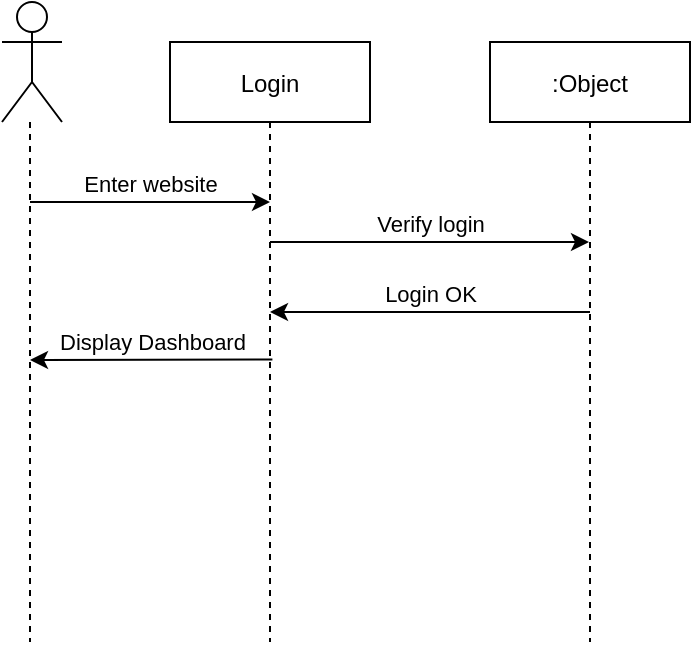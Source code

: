 <mxfile version="17.4.0" type="github"><diagram id="kgpKYQtTHZ0yAKxKKP6v" name="Page-1"><mxGraphModel dx="920" dy="513" grid="1" gridSize="10" guides="1" tooltips="1" connect="1" arrows="1" fold="1" page="1" pageScale="1" pageWidth="850" pageHeight="1100" math="0" shadow="0"><root><mxCell id="0"/><mxCell id="1" parent="0"/><mxCell id="3nuBFxr9cyL0pnOWT2aG-1" value="Login" style="shape=umlLifeline;perimeter=lifelinePerimeter;container=1;collapsible=0;recursiveResize=0;rounded=0;shadow=0;strokeWidth=1;" parent="1" vertex="1"><mxGeometry x="270" y="80" width="100" height="300" as="geometry"/></mxCell><mxCell id="3nuBFxr9cyL0pnOWT2aG-5" value=":Object" style="shape=umlLifeline;perimeter=lifelinePerimeter;container=1;collapsible=0;recursiveResize=0;rounded=0;shadow=0;strokeWidth=1;" parent="1" vertex="1"><mxGeometry x="430" y="80" width="100" height="300" as="geometry"/></mxCell><mxCell id="CzvZPEAlLUmnSrhlDcnX-5" value="" style="shape=umlActor;verticalLabelPosition=bottom;verticalAlign=top;html=1;outlineConnect=0;" vertex="1" parent="1"><mxGeometry x="186" y="60" width="30" height="60" as="geometry"/></mxCell><mxCell id="CzvZPEAlLUmnSrhlDcnX-7" value="" style="endArrow=none;dashed=1;html=1;rounded=0;" edge="1" parent="1"><mxGeometry width="50" height="50" relative="1" as="geometry"><mxPoint x="200" y="120" as="sourcePoint"/><mxPoint x="200" y="380" as="targetPoint"/></mxGeometry></mxCell><mxCell id="CzvZPEAlLUmnSrhlDcnX-9" value="Enter website" style="endArrow=classic;rounded=0;html=1;labelPosition=center;verticalLabelPosition=top;align=center;verticalAlign=bottom;" edge="1" parent="1"><mxGeometry width="50" height="50" relative="1" as="geometry"><mxPoint x="200" y="160" as="sourcePoint"/><mxPoint x="320" y="160" as="targetPoint"/></mxGeometry></mxCell><mxCell id="CzvZPEAlLUmnSrhlDcnX-10" value="Verify login" style="endArrow=classic;rounded=0;html=1;labelPosition=center;verticalLabelPosition=top;align=center;verticalAlign=bottom;" edge="1" parent="1" target="3nuBFxr9cyL0pnOWT2aG-5"><mxGeometry width="50" height="50" relative="1" as="geometry"><mxPoint x="320" y="180" as="sourcePoint"/><mxPoint x="440" y="180" as="targetPoint"/></mxGeometry></mxCell><mxCell id="CzvZPEAlLUmnSrhlDcnX-11" value="Login OK" style="endArrow=classic;rounded=0;html=1;labelPosition=center;verticalLabelPosition=top;align=center;verticalAlign=bottom;entryX=0.5;entryY=0.4;entryDx=0;entryDy=0;entryPerimeter=0;" edge="1" parent="1"><mxGeometry width="50" height="50" relative="1" as="geometry"><mxPoint x="480" y="215" as="sourcePoint"/><mxPoint x="320" y="215" as="targetPoint"/></mxGeometry></mxCell><mxCell id="CzvZPEAlLUmnSrhlDcnX-12" value="Display Dashboard" style="endArrow=classic;html=1;rounded=0;exitX=0.512;exitY=0.529;exitDx=0;exitDy=0;exitPerimeter=0;labelPosition=center;verticalLabelPosition=top;align=center;verticalAlign=bottom;" edge="1" parent="1" source="3nuBFxr9cyL0pnOWT2aG-1"><mxGeometry width="50" height="50" relative="1" as="geometry"><mxPoint x="420" y="200" as="sourcePoint"/><mxPoint x="200" y="239" as="targetPoint"/></mxGeometry></mxCell></root></mxGraphModel></diagram></mxfile>